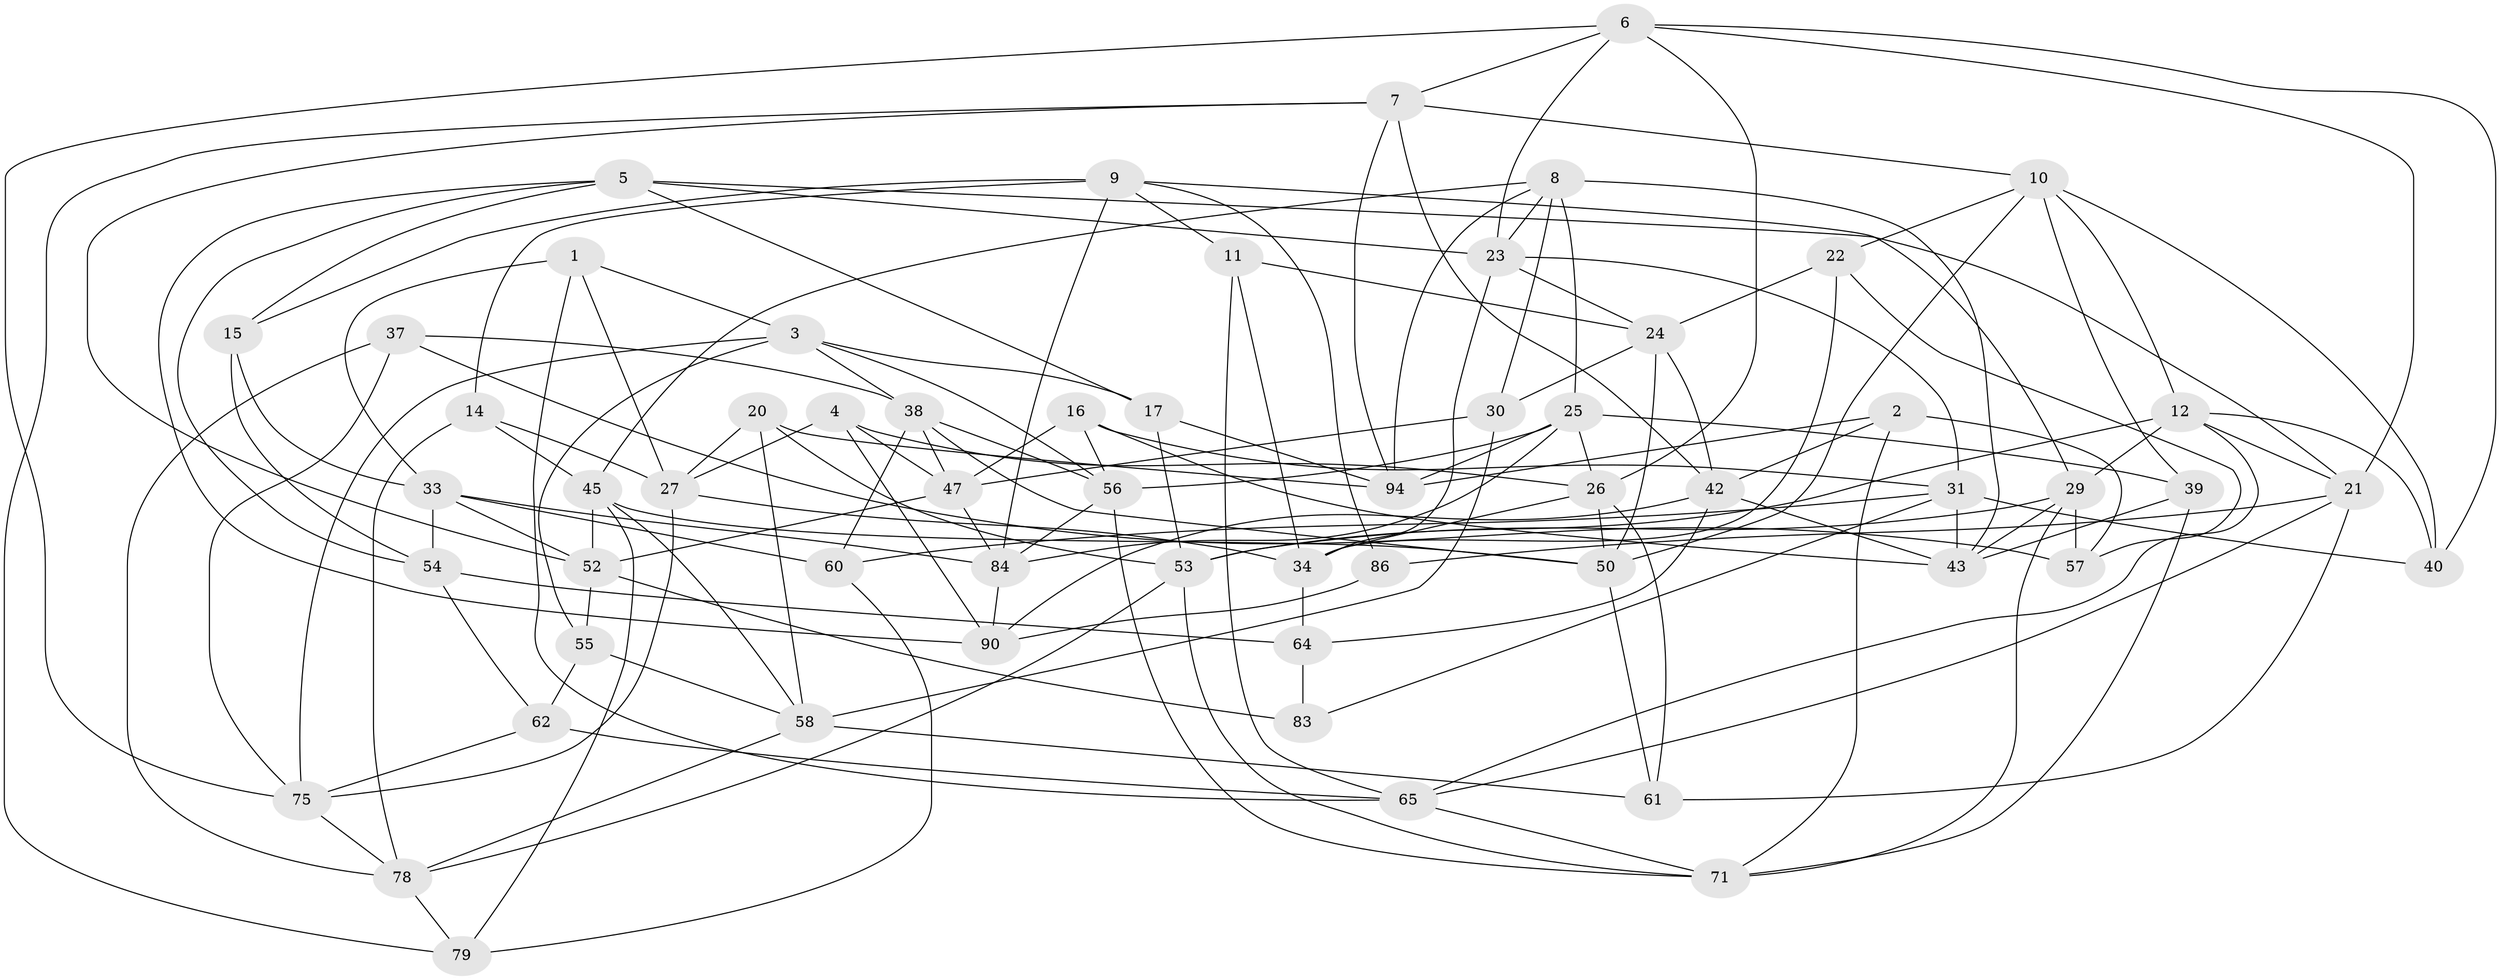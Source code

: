 // Generated by graph-tools (version 1.1) at 2025/24/03/03/25 07:24:29]
// undirected, 59 vertices, 152 edges
graph export_dot {
graph [start="1"]
  node [color=gray90,style=filled];
  1;
  2;
  3 [super="+51"];
  4;
  5 [super="+13"];
  6 [super="+41"];
  7 [super="+18"];
  8 [super="+67"];
  9 [super="+32"];
  10 [super="+19"];
  11;
  12 [super="+91"];
  14;
  15;
  16;
  17;
  20;
  21 [super="+46"];
  22;
  23 [super="+28"];
  24 [super="+66"];
  25 [super="+49"];
  26 [super="+88"];
  27 [super="+35"];
  29 [super="+59"];
  30;
  31 [super="+36"];
  33 [super="+68"];
  34 [super="+48"];
  37;
  38 [super="+70"];
  39;
  40;
  42 [super="+69"];
  43 [super="+44"];
  45 [super="+72"];
  47 [super="+73"];
  50 [super="+63"];
  52 [super="+82"];
  53 [super="+81"];
  54 [super="+76"];
  55;
  56 [super="+77"];
  57;
  58 [super="+74"];
  60;
  61;
  62;
  64 [super="+87"];
  65 [super="+96"];
  71 [super="+80"];
  75 [super="+92"];
  78 [super="+89"];
  79;
  83;
  84 [super="+85"];
  86;
  90 [super="+93"];
  94 [super="+95"];
  1 -- 27;
  1 -- 33;
  1 -- 3;
  1 -- 65;
  2 -- 42;
  2 -- 94;
  2 -- 57;
  2 -- 71;
  3 -- 38;
  3 -- 17;
  3 -- 55;
  3 -- 75;
  3 -- 56;
  4 -- 47;
  4 -- 90;
  4 -- 27;
  4 -- 26;
  5 -- 90;
  5 -- 15;
  5 -- 17;
  5 -- 54;
  5 -- 23;
  5 -- 21;
  6 -- 75;
  6 -- 26;
  6 -- 40;
  6 -- 21;
  6 -- 23;
  6 -- 7;
  7 -- 42;
  7 -- 10;
  7 -- 94;
  7 -- 52;
  7 -- 79;
  8 -- 23;
  8 -- 43;
  8 -- 30;
  8 -- 45;
  8 -- 94;
  8 -- 25;
  9 -- 11;
  9 -- 86;
  9 -- 29;
  9 -- 84;
  9 -- 14;
  9 -- 15;
  10 -- 22;
  10 -- 50;
  10 -- 39;
  10 -- 40;
  10 -- 12;
  11 -- 34;
  11 -- 65;
  11 -- 24;
  12 -- 53;
  12 -- 40;
  12 -- 65;
  12 -- 29;
  12 -- 21;
  14 -- 78;
  14 -- 45;
  14 -- 27;
  15 -- 54;
  15 -- 33;
  16 -- 31;
  16 -- 56;
  16 -- 43;
  16 -- 47;
  17 -- 53;
  17 -- 94;
  20 -- 58;
  20 -- 94;
  20 -- 27;
  20 -- 53;
  21 -- 61;
  21 -- 65;
  21 -- 86;
  22 -- 57;
  22 -- 24;
  22 -- 34;
  23 -- 34;
  23 -- 31;
  23 -- 24;
  24 -- 30;
  24 -- 42;
  24 -- 50;
  25 -- 94;
  25 -- 39;
  25 -- 84;
  25 -- 56;
  25 -- 26;
  26 -- 61;
  26 -- 34;
  26 -- 50;
  27 -- 34;
  27 -- 75;
  29 -- 71;
  29 -- 57;
  29 -- 43;
  29 -- 53;
  30 -- 47;
  30 -- 58;
  31 -- 43;
  31 -- 60;
  31 -- 40;
  31 -- 83;
  33 -- 84;
  33 -- 54;
  33 -- 60;
  33 -- 52;
  34 -- 64;
  37 -- 38;
  37 -- 57;
  37 -- 78;
  37 -- 75;
  38 -- 47;
  38 -- 56;
  38 -- 50;
  38 -- 60;
  39 -- 71;
  39 -- 43;
  42 -- 64;
  42 -- 43;
  42 -- 90;
  45 -- 79;
  45 -- 52;
  45 -- 58;
  45 -- 50;
  47 -- 52;
  47 -- 84;
  50 -- 61;
  52 -- 83;
  52 -- 55;
  53 -- 78;
  53 -- 71;
  54 -- 64 [weight=2];
  54 -- 62;
  55 -- 62;
  55 -- 58;
  56 -- 84;
  56 -- 71;
  58 -- 78;
  58 -- 61;
  60 -- 79;
  62 -- 65;
  62 -- 75;
  64 -- 83 [weight=2];
  65 -- 71;
  75 -- 78;
  78 -- 79;
  84 -- 90;
  86 -- 90 [weight=2];
}
